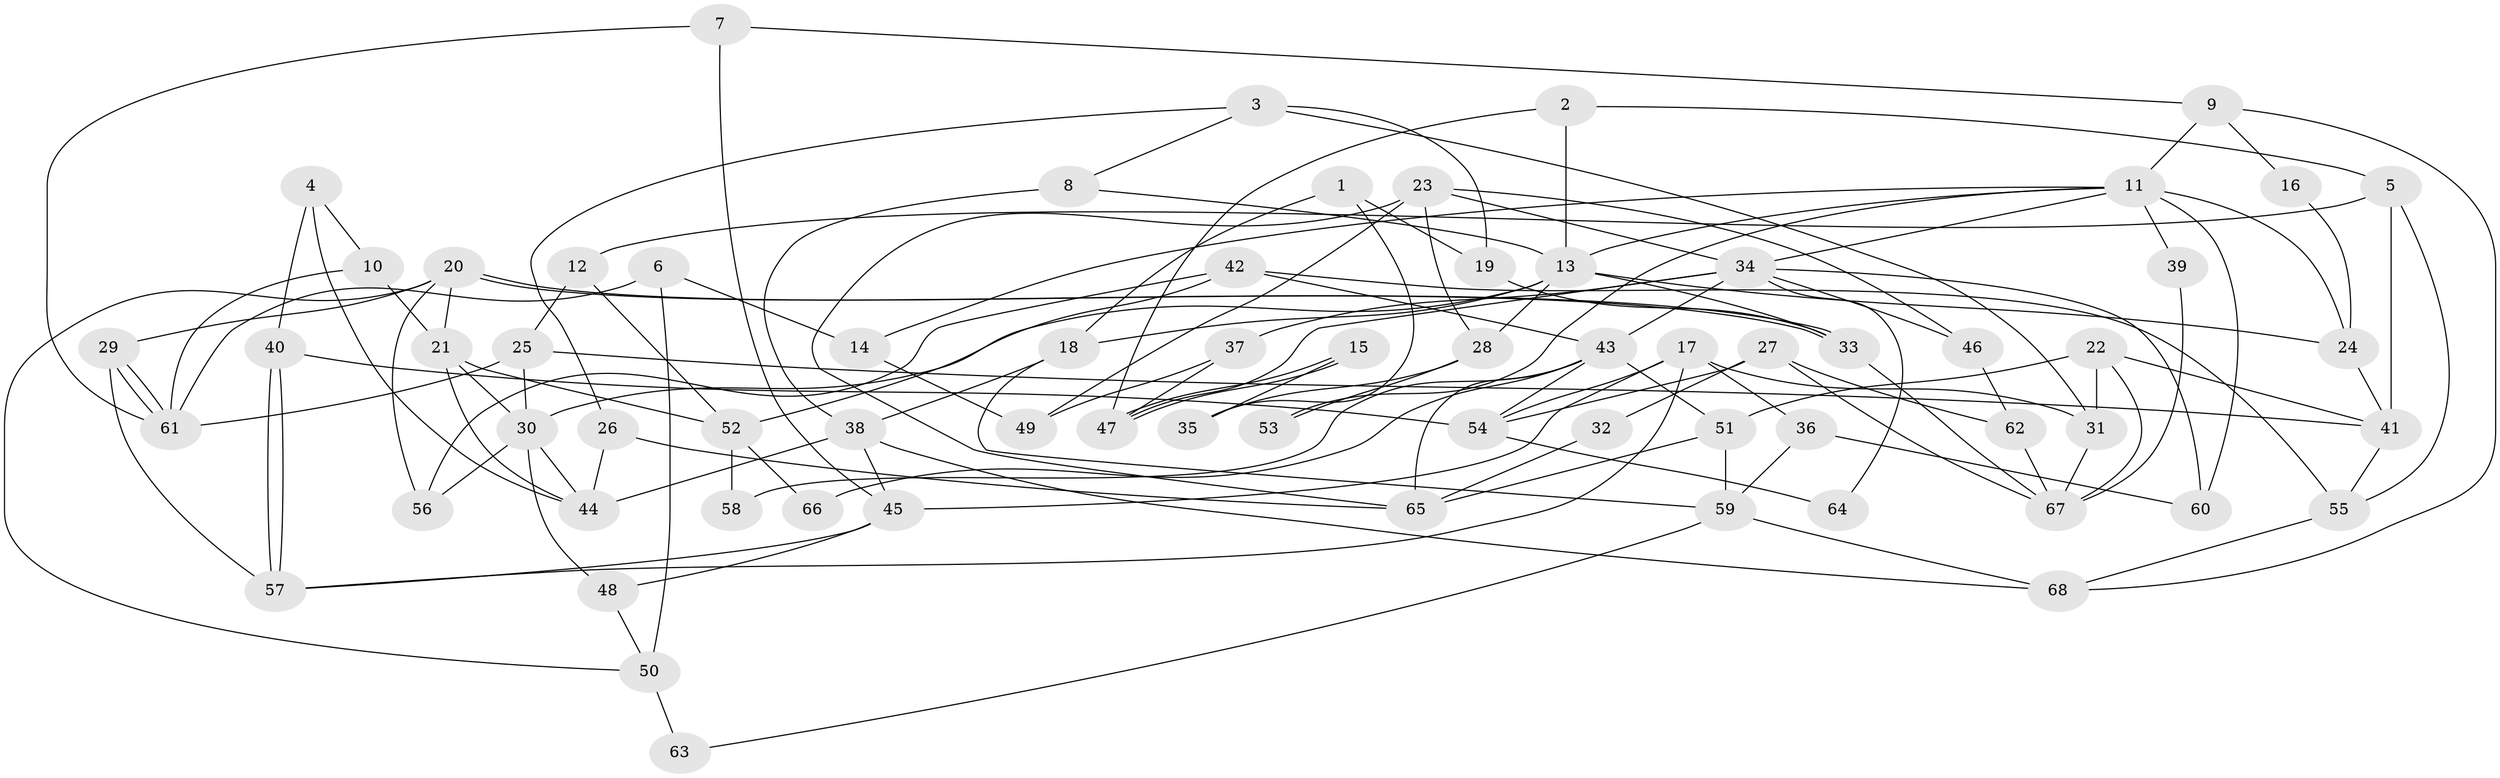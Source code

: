 // coarse degree distribution, {3: 0.21951219512195122, 8: 0.12195121951219512, 7: 0.12195121951219512, 5: 0.12195121951219512, 4: 0.1951219512195122, 11: 0.024390243902439025, 6: 0.024390243902439025, 2: 0.17073170731707318}
// Generated by graph-tools (version 1.1) at 2025/51/03/04/25 22:51:07]
// undirected, 68 vertices, 136 edges
graph export_dot {
  node [color=gray90,style=filled];
  1;
  2;
  3;
  4;
  5;
  6;
  7;
  8;
  9;
  10;
  11;
  12;
  13;
  14;
  15;
  16;
  17;
  18;
  19;
  20;
  21;
  22;
  23;
  24;
  25;
  26;
  27;
  28;
  29;
  30;
  31;
  32;
  33;
  34;
  35;
  36;
  37;
  38;
  39;
  40;
  41;
  42;
  43;
  44;
  45;
  46;
  47;
  48;
  49;
  50;
  51;
  52;
  53;
  54;
  55;
  56;
  57;
  58;
  59;
  60;
  61;
  62;
  63;
  64;
  65;
  66;
  67;
  68;
  1 -- 19;
  1 -- 18;
  1 -- 35;
  2 -- 5;
  2 -- 47;
  2 -- 13;
  3 -- 26;
  3 -- 8;
  3 -- 19;
  3 -- 31;
  4 -- 40;
  4 -- 10;
  4 -- 44;
  5 -- 41;
  5 -- 12;
  5 -- 55;
  6 -- 50;
  6 -- 61;
  6 -- 14;
  7 -- 61;
  7 -- 45;
  7 -- 9;
  8 -- 38;
  8 -- 13;
  9 -- 11;
  9 -- 16;
  9 -- 68;
  10 -- 61;
  10 -- 21;
  11 -- 34;
  11 -- 13;
  11 -- 14;
  11 -- 24;
  11 -- 39;
  11 -- 53;
  11 -- 60;
  12 -- 52;
  12 -- 25;
  13 -- 24;
  13 -- 18;
  13 -- 28;
  13 -- 30;
  13 -- 33;
  14 -- 49;
  15 -- 35;
  15 -- 47;
  15 -- 47;
  16 -- 24;
  17 -- 45;
  17 -- 31;
  17 -- 36;
  17 -- 54;
  17 -- 57;
  18 -- 38;
  18 -- 59;
  19 -- 33;
  20 -- 29;
  20 -- 33;
  20 -- 33;
  20 -- 21;
  20 -- 50;
  20 -- 56;
  21 -- 30;
  21 -- 44;
  21 -- 52;
  22 -- 67;
  22 -- 51;
  22 -- 31;
  22 -- 41;
  23 -- 49;
  23 -- 34;
  23 -- 28;
  23 -- 46;
  23 -- 65;
  24 -- 41;
  25 -- 41;
  25 -- 30;
  25 -- 61;
  26 -- 65;
  26 -- 44;
  27 -- 67;
  27 -- 54;
  27 -- 32;
  27 -- 62;
  28 -- 35;
  28 -- 53;
  29 -- 61;
  29 -- 61;
  29 -- 57;
  30 -- 44;
  30 -- 48;
  30 -- 56;
  31 -- 67;
  32 -- 65;
  33 -- 67;
  34 -- 46;
  34 -- 43;
  34 -- 37;
  34 -- 47;
  34 -- 60;
  34 -- 64;
  36 -- 60;
  36 -- 59;
  37 -- 47;
  37 -- 49;
  38 -- 44;
  38 -- 68;
  38 -- 45;
  39 -- 67;
  40 -- 54;
  40 -- 57;
  40 -- 57;
  41 -- 55;
  42 -- 55;
  42 -- 56;
  42 -- 43;
  42 -- 52;
  43 -- 65;
  43 -- 51;
  43 -- 54;
  43 -- 58;
  43 -- 66;
  45 -- 57;
  45 -- 48;
  46 -- 62;
  48 -- 50;
  50 -- 63;
  51 -- 59;
  51 -- 65;
  52 -- 58;
  52 -- 66;
  54 -- 64;
  55 -- 68;
  59 -- 63;
  59 -- 68;
  62 -- 67;
}

